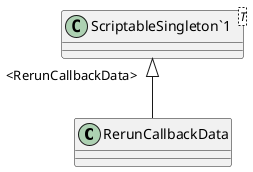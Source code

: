 @startuml
class RerunCallbackData {
}
class "ScriptableSingleton`1"<T> {
}
"ScriptableSingleton`1" "<RerunCallbackData>" <|-- RerunCallbackData
@enduml
